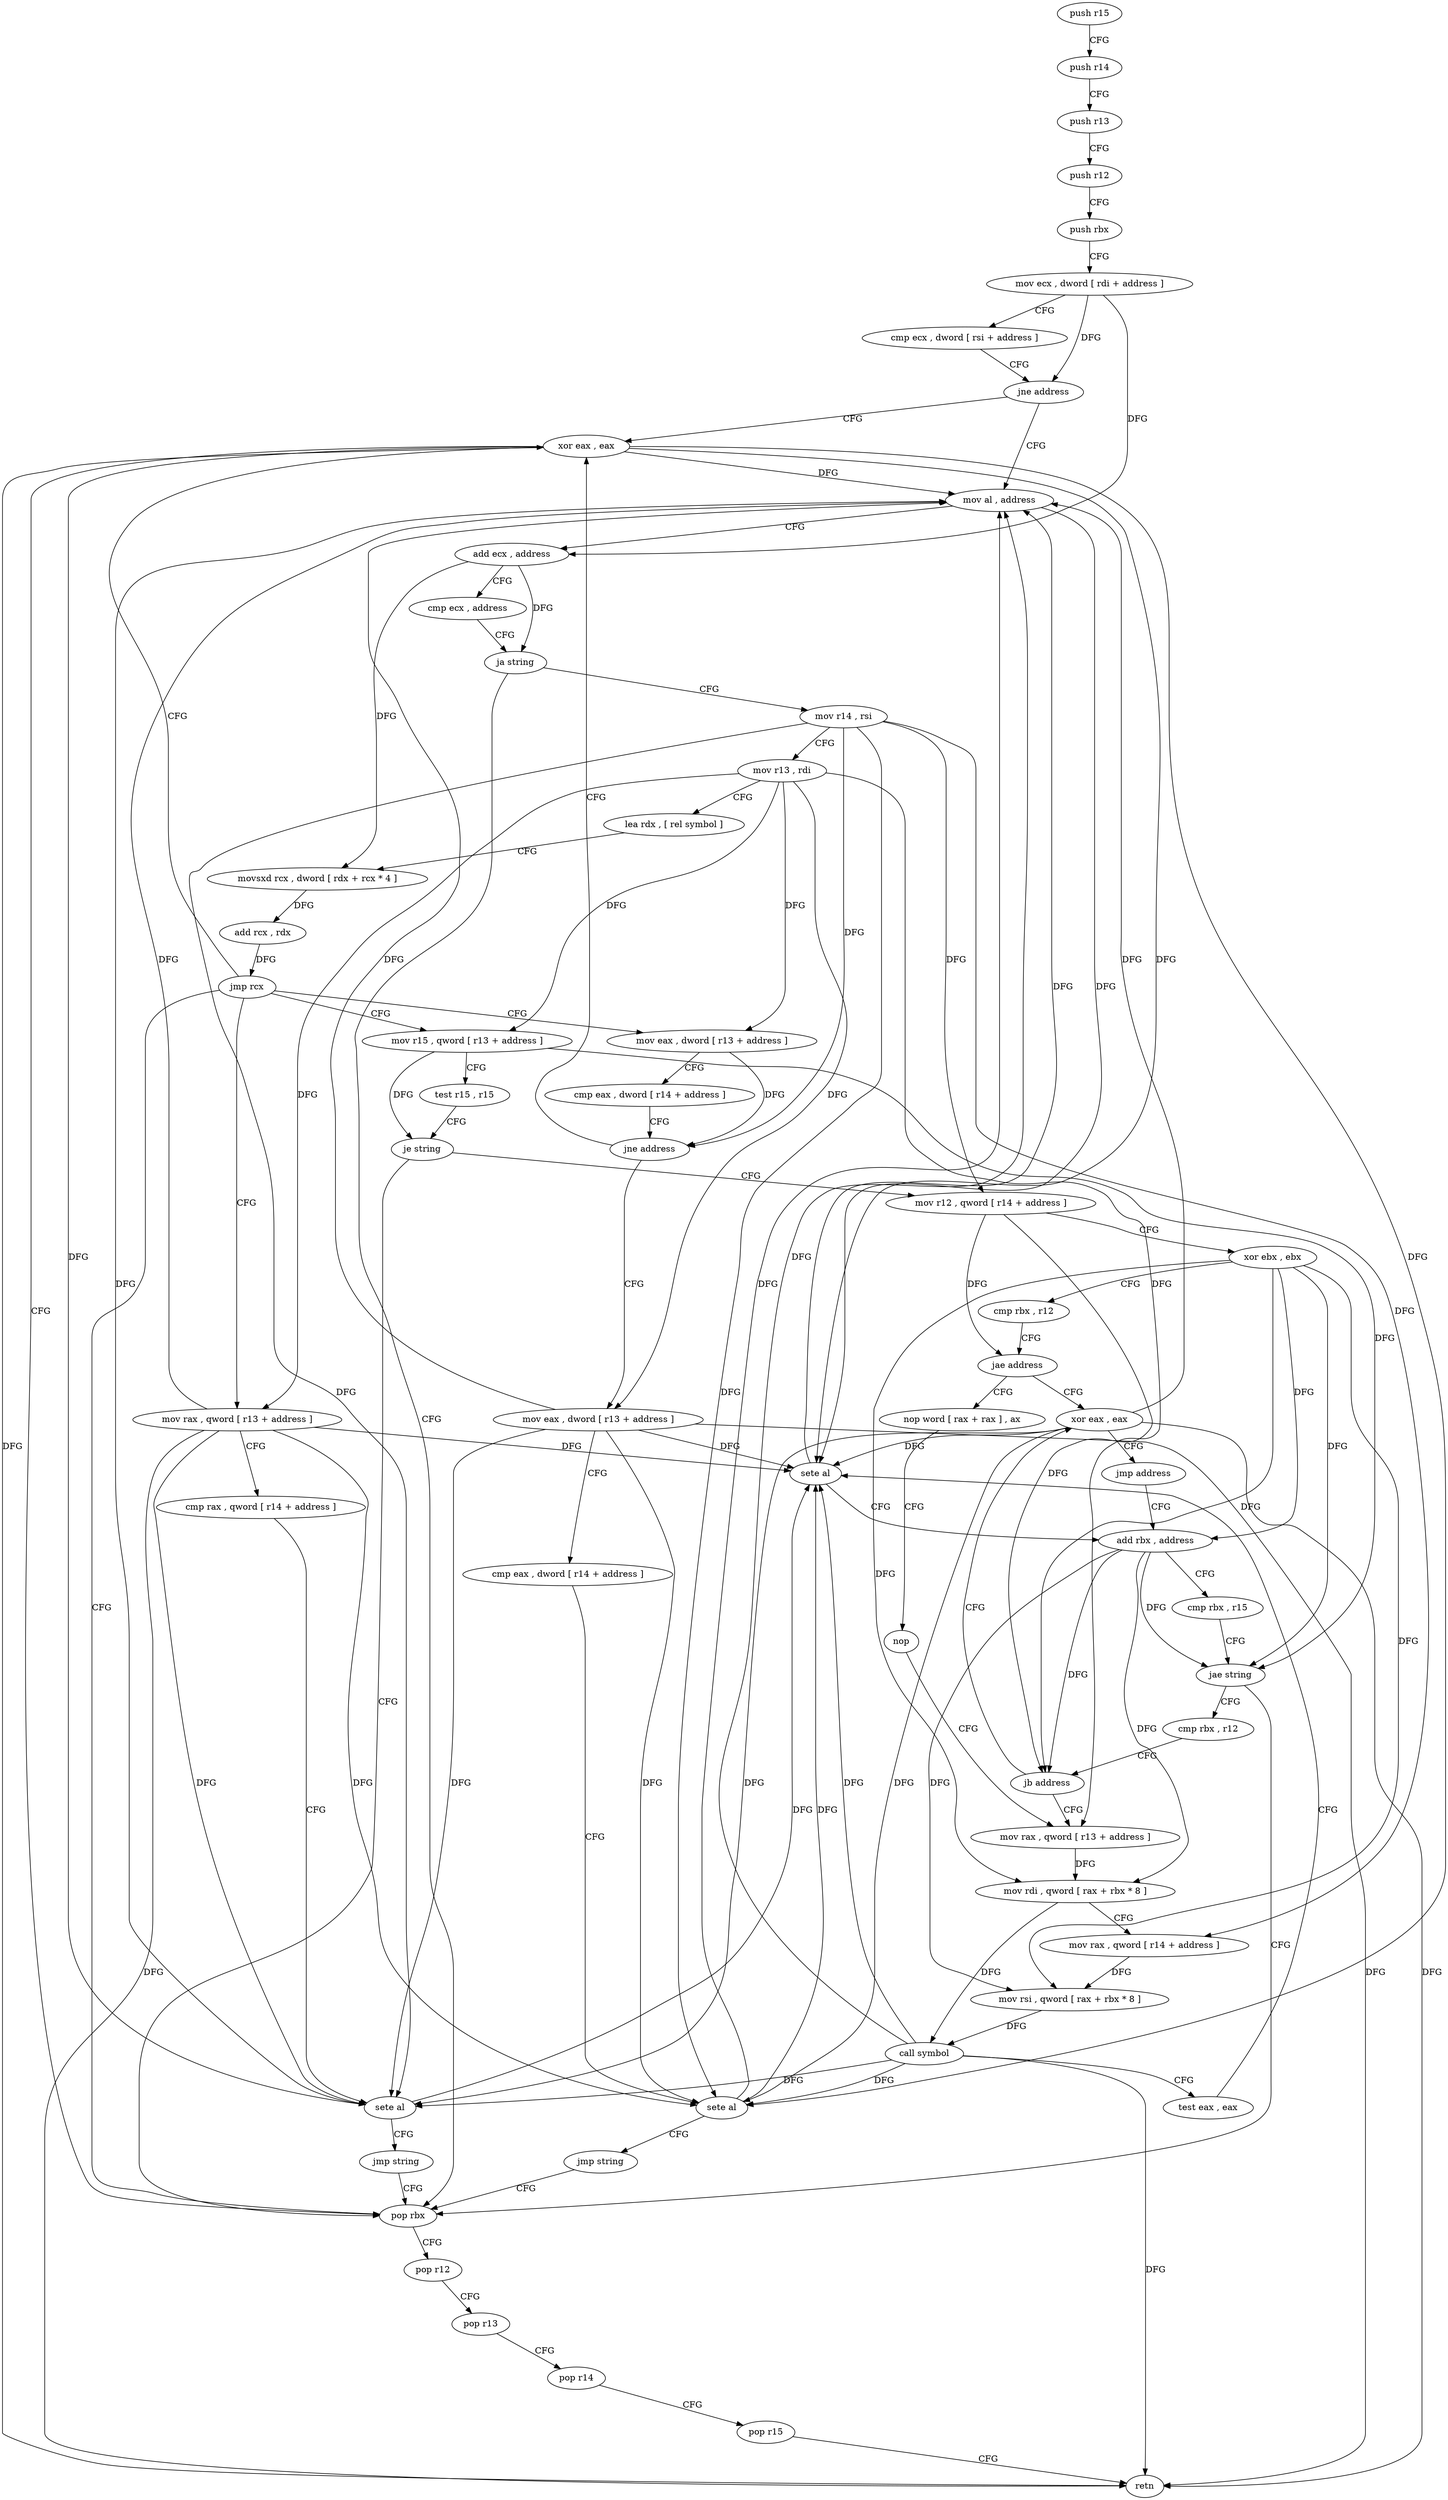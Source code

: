 digraph "func" {
"148704" [label = "push r15" ]
"148706" [label = "push r14" ]
"148708" [label = "push r13" ]
"148710" [label = "push r12" ]
"148712" [label = "push rbx" ]
"148713" [label = "mov ecx , dword [ rdi + address ]" ]
"148716" [label = "cmp ecx , dword [ rsi + address ]" ]
"148719" [label = "jne address" ]
"148776" [label = "xor eax , eax" ]
"148721" [label = "mov al , address" ]
"148778" [label = "pop rbx" ]
"148723" [label = "add ecx , address" ]
"148726" [label = "cmp ecx , address" ]
"148729" [label = "ja string" ]
"148731" [label = "mov r14 , rsi" ]
"148779" [label = "pop r12" ]
"148781" [label = "pop r13" ]
"148783" [label = "pop r14" ]
"148785" [label = "pop r15" ]
"148787" [label = "retn" ]
"148734" [label = "mov r13 , rdi" ]
"148737" [label = "lea rdx , [ rel symbol ]" ]
"148744" [label = "movsxd rcx , dword [ rdx + rcx * 4 ]" ]
"148748" [label = "add rcx , rdx" ]
"148751" [label = "jmp rcx" ]
"148753" [label = "mov eax , dword [ r13 + address ]" ]
"148788" [label = "mov rax , qword [ r13 + address ]" ]
"148801" [label = "mov r15 , qword [ r13 + address ]" ]
"148757" [label = "cmp eax , dword [ r14 + address ]" ]
"148761" [label = "jne address" ]
"148763" [label = "mov eax , dword [ r13 + address ]" ]
"148792" [label = "cmp rax , qword [ r14 + address ]" ]
"148796" [label = "sete al" ]
"148799" [label = "jmp string" ]
"148805" [label = "test r15 , r15" ]
"148808" [label = "je string" ]
"148810" [label = "mov r12 , qword [ r14 + address ]" ]
"148767" [label = "cmp eax , dword [ r14 + address ]" ]
"148771" [label = "sete al" ]
"148774" [label = "jmp string" ]
"148814" [label = "xor ebx , ebx" ]
"148816" [label = "cmp rbx , r12" ]
"148819" [label = "jae address" ]
"148872" [label = "xor eax , eax" ]
"148821" [label = "nop word [ rax + rax ] , ax" ]
"148874" [label = "jmp address" ]
"148858" [label = "add rbx , address" ]
"148831" [label = "nop" ]
"148832" [label = "mov rax , qword [ r13 + address ]" ]
"148862" [label = "cmp rbx , r15" ]
"148865" [label = "jae string" ]
"148867" [label = "cmp rbx , r12" ]
"148870" [label = "jb address" ]
"148836" [label = "mov rdi , qword [ rax + rbx * 8 ]" ]
"148840" [label = "mov rax , qword [ r14 + address ]" ]
"148844" [label = "mov rsi , qword [ rax + rbx * 8 ]" ]
"148848" [label = "call symbol" ]
"148853" [label = "test eax , eax" ]
"148855" [label = "sete al" ]
"148704" -> "148706" [ label = "CFG" ]
"148706" -> "148708" [ label = "CFG" ]
"148708" -> "148710" [ label = "CFG" ]
"148710" -> "148712" [ label = "CFG" ]
"148712" -> "148713" [ label = "CFG" ]
"148713" -> "148716" [ label = "CFG" ]
"148713" -> "148719" [ label = "DFG" ]
"148713" -> "148723" [ label = "DFG" ]
"148716" -> "148719" [ label = "CFG" ]
"148719" -> "148776" [ label = "CFG" ]
"148719" -> "148721" [ label = "CFG" ]
"148776" -> "148778" [ label = "CFG" ]
"148776" -> "148721" [ label = "DFG" ]
"148776" -> "148787" [ label = "DFG" ]
"148776" -> "148796" [ label = "DFG" ]
"148776" -> "148771" [ label = "DFG" ]
"148776" -> "148855" [ label = "DFG" ]
"148721" -> "148723" [ label = "CFG" ]
"148721" -> "148855" [ label = "DFG" ]
"148778" -> "148779" [ label = "CFG" ]
"148723" -> "148726" [ label = "CFG" ]
"148723" -> "148729" [ label = "DFG" ]
"148723" -> "148744" [ label = "DFG" ]
"148726" -> "148729" [ label = "CFG" ]
"148729" -> "148778" [ label = "CFG" ]
"148729" -> "148731" [ label = "CFG" ]
"148731" -> "148734" [ label = "CFG" ]
"148731" -> "148761" [ label = "DFG" ]
"148731" -> "148796" [ label = "DFG" ]
"148731" -> "148771" [ label = "DFG" ]
"148731" -> "148810" [ label = "DFG" ]
"148731" -> "148840" [ label = "DFG" ]
"148779" -> "148781" [ label = "CFG" ]
"148781" -> "148783" [ label = "CFG" ]
"148783" -> "148785" [ label = "CFG" ]
"148785" -> "148787" [ label = "CFG" ]
"148734" -> "148737" [ label = "CFG" ]
"148734" -> "148753" [ label = "DFG" ]
"148734" -> "148788" [ label = "DFG" ]
"148734" -> "148801" [ label = "DFG" ]
"148734" -> "148763" [ label = "DFG" ]
"148734" -> "148832" [ label = "DFG" ]
"148737" -> "148744" [ label = "CFG" ]
"148744" -> "148748" [ label = "DFG" ]
"148748" -> "148751" [ label = "DFG" ]
"148751" -> "148753" [ label = "CFG" ]
"148751" -> "148776" [ label = "CFG" ]
"148751" -> "148778" [ label = "CFG" ]
"148751" -> "148788" [ label = "CFG" ]
"148751" -> "148801" [ label = "CFG" ]
"148753" -> "148757" [ label = "CFG" ]
"148753" -> "148761" [ label = "DFG" ]
"148788" -> "148792" [ label = "CFG" ]
"148788" -> "148721" [ label = "DFG" ]
"148788" -> "148787" [ label = "DFG" ]
"148788" -> "148796" [ label = "DFG" ]
"148788" -> "148771" [ label = "DFG" ]
"148788" -> "148855" [ label = "DFG" ]
"148801" -> "148805" [ label = "CFG" ]
"148801" -> "148808" [ label = "DFG" ]
"148801" -> "148865" [ label = "DFG" ]
"148757" -> "148761" [ label = "CFG" ]
"148761" -> "148776" [ label = "CFG" ]
"148761" -> "148763" [ label = "CFG" ]
"148763" -> "148767" [ label = "CFG" ]
"148763" -> "148721" [ label = "DFG" ]
"148763" -> "148787" [ label = "DFG" ]
"148763" -> "148796" [ label = "DFG" ]
"148763" -> "148771" [ label = "DFG" ]
"148763" -> "148855" [ label = "DFG" ]
"148792" -> "148796" [ label = "CFG" ]
"148796" -> "148799" [ label = "CFG" ]
"148796" -> "148721" [ label = "DFG" ]
"148796" -> "148855" [ label = "DFG" ]
"148799" -> "148778" [ label = "CFG" ]
"148805" -> "148808" [ label = "CFG" ]
"148808" -> "148778" [ label = "CFG" ]
"148808" -> "148810" [ label = "CFG" ]
"148810" -> "148814" [ label = "CFG" ]
"148810" -> "148819" [ label = "DFG" ]
"148810" -> "148870" [ label = "DFG" ]
"148767" -> "148771" [ label = "CFG" ]
"148771" -> "148774" [ label = "CFG" ]
"148771" -> "148721" [ label = "DFG" ]
"148771" -> "148855" [ label = "DFG" ]
"148774" -> "148778" [ label = "CFG" ]
"148814" -> "148816" [ label = "CFG" ]
"148814" -> "148858" [ label = "DFG" ]
"148814" -> "148865" [ label = "DFG" ]
"148814" -> "148836" [ label = "DFG" ]
"148814" -> "148844" [ label = "DFG" ]
"148814" -> "148870" [ label = "DFG" ]
"148816" -> "148819" [ label = "CFG" ]
"148819" -> "148872" [ label = "CFG" ]
"148819" -> "148821" [ label = "CFG" ]
"148872" -> "148874" [ label = "CFG" ]
"148872" -> "148721" [ label = "DFG" ]
"148872" -> "148787" [ label = "DFG" ]
"148872" -> "148796" [ label = "DFG" ]
"148872" -> "148771" [ label = "DFG" ]
"148872" -> "148855" [ label = "DFG" ]
"148821" -> "148831" [ label = "CFG" ]
"148874" -> "148858" [ label = "CFG" ]
"148858" -> "148862" [ label = "CFG" ]
"148858" -> "148865" [ label = "DFG" ]
"148858" -> "148836" [ label = "DFG" ]
"148858" -> "148844" [ label = "DFG" ]
"148858" -> "148870" [ label = "DFG" ]
"148831" -> "148832" [ label = "CFG" ]
"148832" -> "148836" [ label = "DFG" ]
"148862" -> "148865" [ label = "CFG" ]
"148865" -> "148778" [ label = "CFG" ]
"148865" -> "148867" [ label = "CFG" ]
"148867" -> "148870" [ label = "CFG" ]
"148870" -> "148832" [ label = "CFG" ]
"148870" -> "148872" [ label = "CFG" ]
"148836" -> "148840" [ label = "CFG" ]
"148836" -> "148848" [ label = "DFG" ]
"148840" -> "148844" [ label = "DFG" ]
"148844" -> "148848" [ label = "DFG" ]
"148848" -> "148853" [ label = "CFG" ]
"148848" -> "148721" [ label = "DFG" ]
"148848" -> "148787" [ label = "DFG" ]
"148848" -> "148796" [ label = "DFG" ]
"148848" -> "148771" [ label = "DFG" ]
"148848" -> "148855" [ label = "DFG" ]
"148853" -> "148855" [ label = "CFG" ]
"148855" -> "148858" [ label = "CFG" ]
"148855" -> "148721" [ label = "DFG" ]
}
